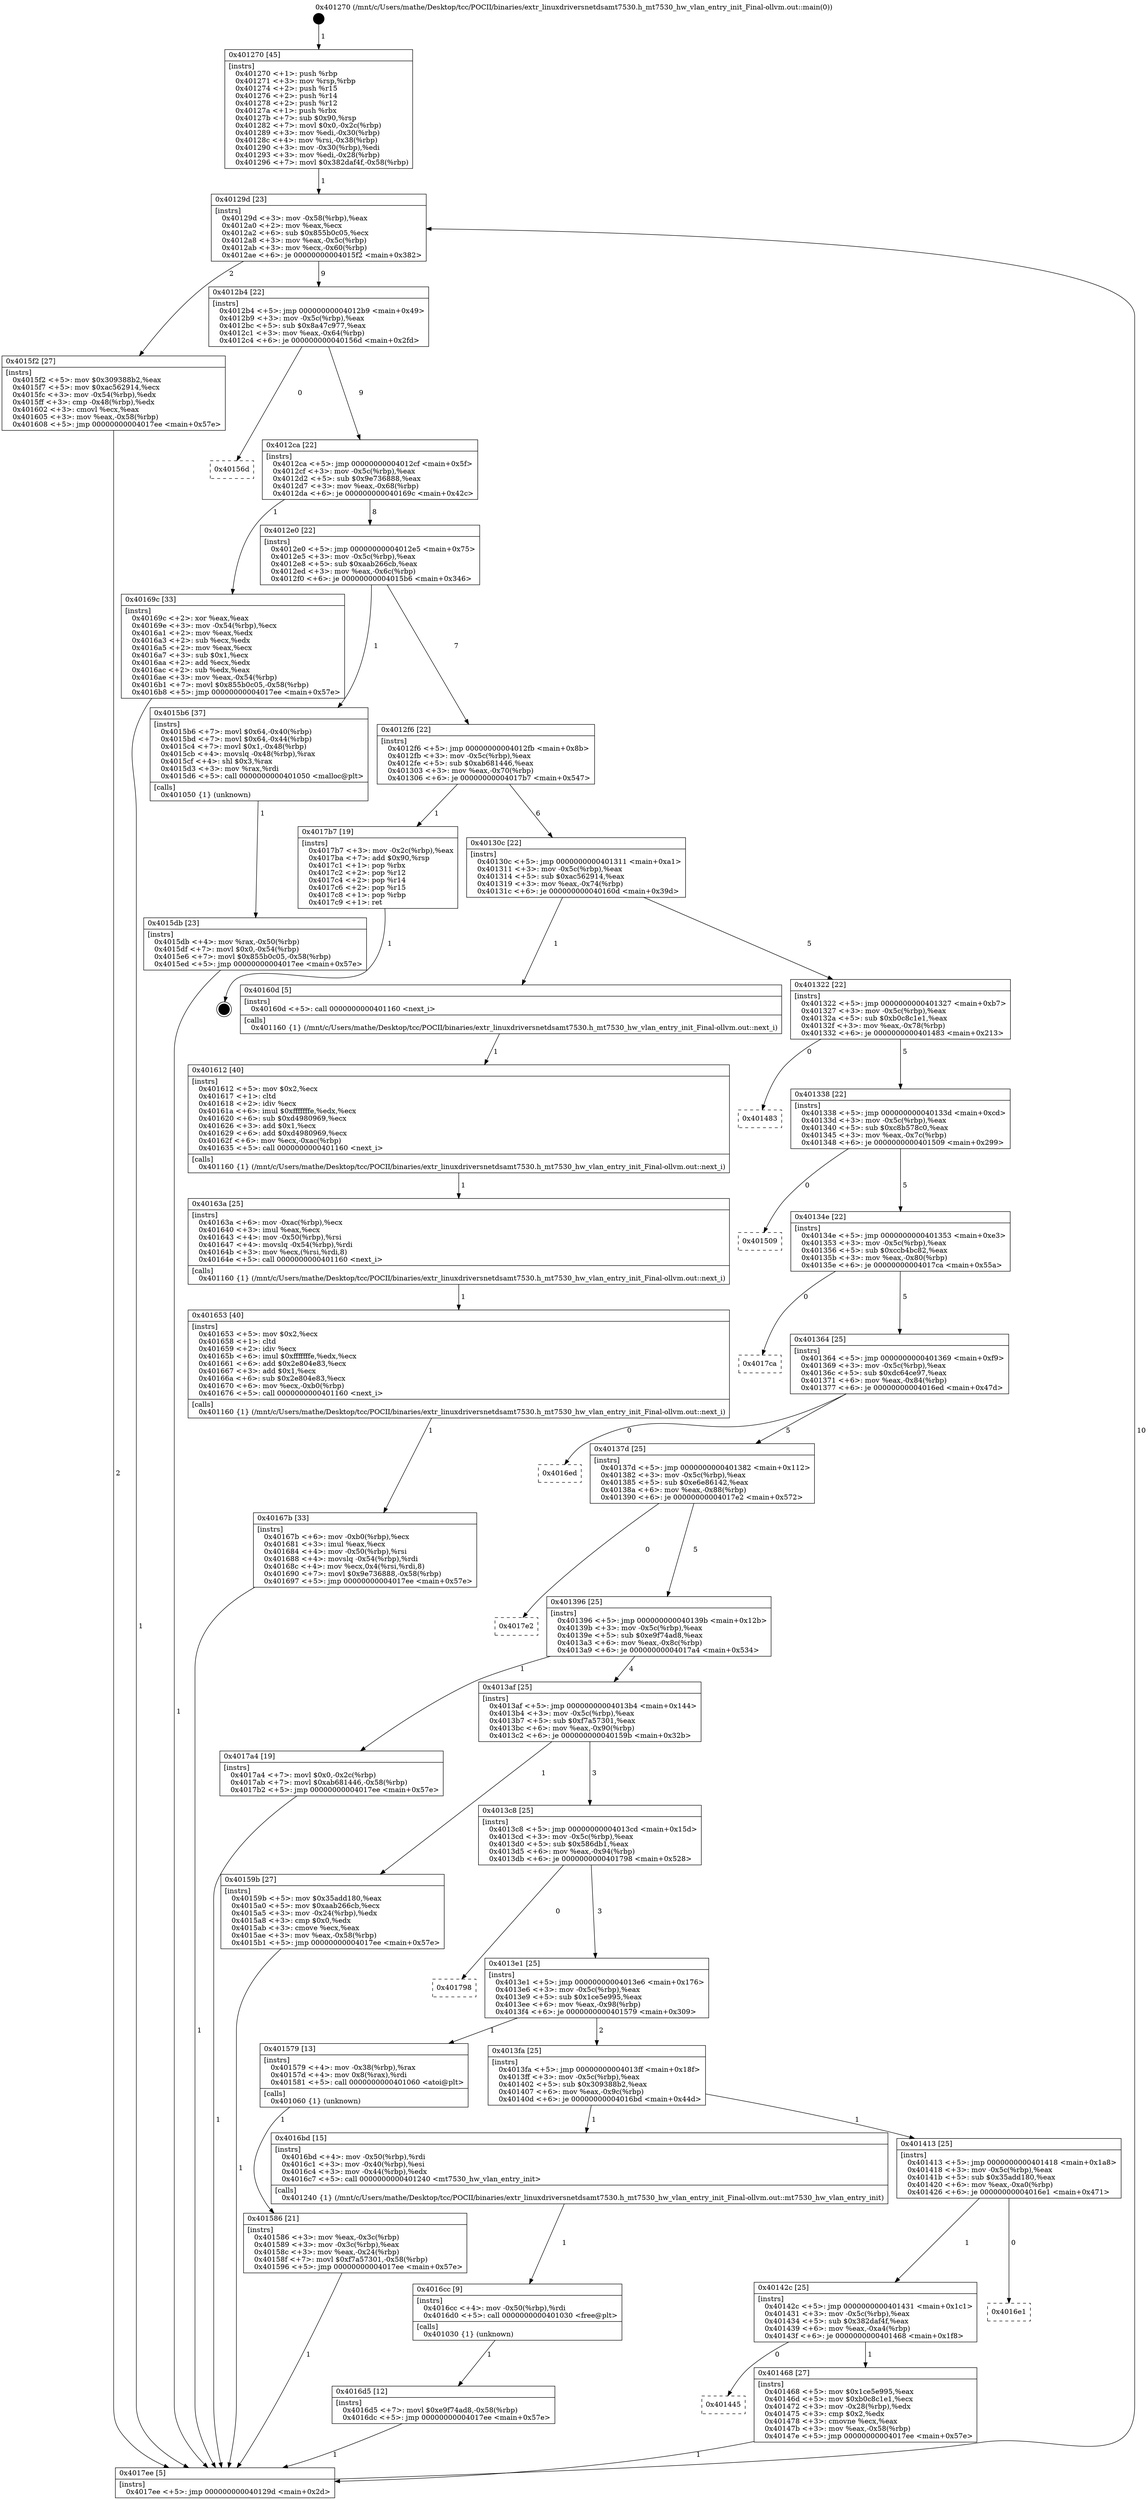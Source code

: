 digraph "0x401270" {
  label = "0x401270 (/mnt/c/Users/mathe/Desktop/tcc/POCII/binaries/extr_linuxdriversnetdsamt7530.h_mt7530_hw_vlan_entry_init_Final-ollvm.out::main(0))"
  labelloc = "t"
  node[shape=record]

  Entry [label="",width=0.3,height=0.3,shape=circle,fillcolor=black,style=filled]
  "0x40129d" [label="{
     0x40129d [23]\l
     | [instrs]\l
     &nbsp;&nbsp;0x40129d \<+3\>: mov -0x58(%rbp),%eax\l
     &nbsp;&nbsp;0x4012a0 \<+2\>: mov %eax,%ecx\l
     &nbsp;&nbsp;0x4012a2 \<+6\>: sub $0x855b0c05,%ecx\l
     &nbsp;&nbsp;0x4012a8 \<+3\>: mov %eax,-0x5c(%rbp)\l
     &nbsp;&nbsp;0x4012ab \<+3\>: mov %ecx,-0x60(%rbp)\l
     &nbsp;&nbsp;0x4012ae \<+6\>: je 00000000004015f2 \<main+0x382\>\l
  }"]
  "0x4015f2" [label="{
     0x4015f2 [27]\l
     | [instrs]\l
     &nbsp;&nbsp;0x4015f2 \<+5\>: mov $0x309388b2,%eax\l
     &nbsp;&nbsp;0x4015f7 \<+5\>: mov $0xac562914,%ecx\l
     &nbsp;&nbsp;0x4015fc \<+3\>: mov -0x54(%rbp),%edx\l
     &nbsp;&nbsp;0x4015ff \<+3\>: cmp -0x48(%rbp),%edx\l
     &nbsp;&nbsp;0x401602 \<+3\>: cmovl %ecx,%eax\l
     &nbsp;&nbsp;0x401605 \<+3\>: mov %eax,-0x58(%rbp)\l
     &nbsp;&nbsp;0x401608 \<+5\>: jmp 00000000004017ee \<main+0x57e\>\l
  }"]
  "0x4012b4" [label="{
     0x4012b4 [22]\l
     | [instrs]\l
     &nbsp;&nbsp;0x4012b4 \<+5\>: jmp 00000000004012b9 \<main+0x49\>\l
     &nbsp;&nbsp;0x4012b9 \<+3\>: mov -0x5c(%rbp),%eax\l
     &nbsp;&nbsp;0x4012bc \<+5\>: sub $0x8a47c977,%eax\l
     &nbsp;&nbsp;0x4012c1 \<+3\>: mov %eax,-0x64(%rbp)\l
     &nbsp;&nbsp;0x4012c4 \<+6\>: je 000000000040156d \<main+0x2fd\>\l
  }"]
  Exit [label="",width=0.3,height=0.3,shape=circle,fillcolor=black,style=filled,peripheries=2]
  "0x40156d" [label="{
     0x40156d\l
  }", style=dashed]
  "0x4012ca" [label="{
     0x4012ca [22]\l
     | [instrs]\l
     &nbsp;&nbsp;0x4012ca \<+5\>: jmp 00000000004012cf \<main+0x5f\>\l
     &nbsp;&nbsp;0x4012cf \<+3\>: mov -0x5c(%rbp),%eax\l
     &nbsp;&nbsp;0x4012d2 \<+5\>: sub $0x9e736888,%eax\l
     &nbsp;&nbsp;0x4012d7 \<+3\>: mov %eax,-0x68(%rbp)\l
     &nbsp;&nbsp;0x4012da \<+6\>: je 000000000040169c \<main+0x42c\>\l
  }"]
  "0x4016d5" [label="{
     0x4016d5 [12]\l
     | [instrs]\l
     &nbsp;&nbsp;0x4016d5 \<+7\>: movl $0xe9f74ad8,-0x58(%rbp)\l
     &nbsp;&nbsp;0x4016dc \<+5\>: jmp 00000000004017ee \<main+0x57e\>\l
  }"]
  "0x40169c" [label="{
     0x40169c [33]\l
     | [instrs]\l
     &nbsp;&nbsp;0x40169c \<+2\>: xor %eax,%eax\l
     &nbsp;&nbsp;0x40169e \<+3\>: mov -0x54(%rbp),%ecx\l
     &nbsp;&nbsp;0x4016a1 \<+2\>: mov %eax,%edx\l
     &nbsp;&nbsp;0x4016a3 \<+2\>: sub %ecx,%edx\l
     &nbsp;&nbsp;0x4016a5 \<+2\>: mov %eax,%ecx\l
     &nbsp;&nbsp;0x4016a7 \<+3\>: sub $0x1,%ecx\l
     &nbsp;&nbsp;0x4016aa \<+2\>: add %ecx,%edx\l
     &nbsp;&nbsp;0x4016ac \<+2\>: sub %edx,%eax\l
     &nbsp;&nbsp;0x4016ae \<+3\>: mov %eax,-0x54(%rbp)\l
     &nbsp;&nbsp;0x4016b1 \<+7\>: movl $0x855b0c05,-0x58(%rbp)\l
     &nbsp;&nbsp;0x4016b8 \<+5\>: jmp 00000000004017ee \<main+0x57e\>\l
  }"]
  "0x4012e0" [label="{
     0x4012e0 [22]\l
     | [instrs]\l
     &nbsp;&nbsp;0x4012e0 \<+5\>: jmp 00000000004012e5 \<main+0x75\>\l
     &nbsp;&nbsp;0x4012e5 \<+3\>: mov -0x5c(%rbp),%eax\l
     &nbsp;&nbsp;0x4012e8 \<+5\>: sub $0xaab266cb,%eax\l
     &nbsp;&nbsp;0x4012ed \<+3\>: mov %eax,-0x6c(%rbp)\l
     &nbsp;&nbsp;0x4012f0 \<+6\>: je 00000000004015b6 \<main+0x346\>\l
  }"]
  "0x4016cc" [label="{
     0x4016cc [9]\l
     | [instrs]\l
     &nbsp;&nbsp;0x4016cc \<+4\>: mov -0x50(%rbp),%rdi\l
     &nbsp;&nbsp;0x4016d0 \<+5\>: call 0000000000401030 \<free@plt\>\l
     | [calls]\l
     &nbsp;&nbsp;0x401030 \{1\} (unknown)\l
  }"]
  "0x4015b6" [label="{
     0x4015b6 [37]\l
     | [instrs]\l
     &nbsp;&nbsp;0x4015b6 \<+7\>: movl $0x64,-0x40(%rbp)\l
     &nbsp;&nbsp;0x4015bd \<+7\>: movl $0x64,-0x44(%rbp)\l
     &nbsp;&nbsp;0x4015c4 \<+7\>: movl $0x1,-0x48(%rbp)\l
     &nbsp;&nbsp;0x4015cb \<+4\>: movslq -0x48(%rbp),%rax\l
     &nbsp;&nbsp;0x4015cf \<+4\>: shl $0x3,%rax\l
     &nbsp;&nbsp;0x4015d3 \<+3\>: mov %rax,%rdi\l
     &nbsp;&nbsp;0x4015d6 \<+5\>: call 0000000000401050 \<malloc@plt\>\l
     | [calls]\l
     &nbsp;&nbsp;0x401050 \{1\} (unknown)\l
  }"]
  "0x4012f6" [label="{
     0x4012f6 [22]\l
     | [instrs]\l
     &nbsp;&nbsp;0x4012f6 \<+5\>: jmp 00000000004012fb \<main+0x8b\>\l
     &nbsp;&nbsp;0x4012fb \<+3\>: mov -0x5c(%rbp),%eax\l
     &nbsp;&nbsp;0x4012fe \<+5\>: sub $0xab681446,%eax\l
     &nbsp;&nbsp;0x401303 \<+3\>: mov %eax,-0x70(%rbp)\l
     &nbsp;&nbsp;0x401306 \<+6\>: je 00000000004017b7 \<main+0x547\>\l
  }"]
  "0x40167b" [label="{
     0x40167b [33]\l
     | [instrs]\l
     &nbsp;&nbsp;0x40167b \<+6\>: mov -0xb0(%rbp),%ecx\l
     &nbsp;&nbsp;0x401681 \<+3\>: imul %eax,%ecx\l
     &nbsp;&nbsp;0x401684 \<+4\>: mov -0x50(%rbp),%rsi\l
     &nbsp;&nbsp;0x401688 \<+4\>: movslq -0x54(%rbp),%rdi\l
     &nbsp;&nbsp;0x40168c \<+4\>: mov %ecx,0x4(%rsi,%rdi,8)\l
     &nbsp;&nbsp;0x401690 \<+7\>: movl $0x9e736888,-0x58(%rbp)\l
     &nbsp;&nbsp;0x401697 \<+5\>: jmp 00000000004017ee \<main+0x57e\>\l
  }"]
  "0x4017b7" [label="{
     0x4017b7 [19]\l
     | [instrs]\l
     &nbsp;&nbsp;0x4017b7 \<+3\>: mov -0x2c(%rbp),%eax\l
     &nbsp;&nbsp;0x4017ba \<+7\>: add $0x90,%rsp\l
     &nbsp;&nbsp;0x4017c1 \<+1\>: pop %rbx\l
     &nbsp;&nbsp;0x4017c2 \<+2\>: pop %r12\l
     &nbsp;&nbsp;0x4017c4 \<+2\>: pop %r14\l
     &nbsp;&nbsp;0x4017c6 \<+2\>: pop %r15\l
     &nbsp;&nbsp;0x4017c8 \<+1\>: pop %rbp\l
     &nbsp;&nbsp;0x4017c9 \<+1\>: ret\l
  }"]
  "0x40130c" [label="{
     0x40130c [22]\l
     | [instrs]\l
     &nbsp;&nbsp;0x40130c \<+5\>: jmp 0000000000401311 \<main+0xa1\>\l
     &nbsp;&nbsp;0x401311 \<+3\>: mov -0x5c(%rbp),%eax\l
     &nbsp;&nbsp;0x401314 \<+5\>: sub $0xac562914,%eax\l
     &nbsp;&nbsp;0x401319 \<+3\>: mov %eax,-0x74(%rbp)\l
     &nbsp;&nbsp;0x40131c \<+6\>: je 000000000040160d \<main+0x39d\>\l
  }"]
  "0x401653" [label="{
     0x401653 [40]\l
     | [instrs]\l
     &nbsp;&nbsp;0x401653 \<+5\>: mov $0x2,%ecx\l
     &nbsp;&nbsp;0x401658 \<+1\>: cltd\l
     &nbsp;&nbsp;0x401659 \<+2\>: idiv %ecx\l
     &nbsp;&nbsp;0x40165b \<+6\>: imul $0xfffffffe,%edx,%ecx\l
     &nbsp;&nbsp;0x401661 \<+6\>: add $0x2e804e83,%ecx\l
     &nbsp;&nbsp;0x401667 \<+3\>: add $0x1,%ecx\l
     &nbsp;&nbsp;0x40166a \<+6\>: sub $0x2e804e83,%ecx\l
     &nbsp;&nbsp;0x401670 \<+6\>: mov %ecx,-0xb0(%rbp)\l
     &nbsp;&nbsp;0x401676 \<+5\>: call 0000000000401160 \<next_i\>\l
     | [calls]\l
     &nbsp;&nbsp;0x401160 \{1\} (/mnt/c/Users/mathe/Desktop/tcc/POCII/binaries/extr_linuxdriversnetdsamt7530.h_mt7530_hw_vlan_entry_init_Final-ollvm.out::next_i)\l
  }"]
  "0x40160d" [label="{
     0x40160d [5]\l
     | [instrs]\l
     &nbsp;&nbsp;0x40160d \<+5\>: call 0000000000401160 \<next_i\>\l
     | [calls]\l
     &nbsp;&nbsp;0x401160 \{1\} (/mnt/c/Users/mathe/Desktop/tcc/POCII/binaries/extr_linuxdriversnetdsamt7530.h_mt7530_hw_vlan_entry_init_Final-ollvm.out::next_i)\l
  }"]
  "0x401322" [label="{
     0x401322 [22]\l
     | [instrs]\l
     &nbsp;&nbsp;0x401322 \<+5\>: jmp 0000000000401327 \<main+0xb7\>\l
     &nbsp;&nbsp;0x401327 \<+3\>: mov -0x5c(%rbp),%eax\l
     &nbsp;&nbsp;0x40132a \<+5\>: sub $0xb0c8c1e1,%eax\l
     &nbsp;&nbsp;0x40132f \<+3\>: mov %eax,-0x78(%rbp)\l
     &nbsp;&nbsp;0x401332 \<+6\>: je 0000000000401483 \<main+0x213\>\l
  }"]
  "0x40163a" [label="{
     0x40163a [25]\l
     | [instrs]\l
     &nbsp;&nbsp;0x40163a \<+6\>: mov -0xac(%rbp),%ecx\l
     &nbsp;&nbsp;0x401640 \<+3\>: imul %eax,%ecx\l
     &nbsp;&nbsp;0x401643 \<+4\>: mov -0x50(%rbp),%rsi\l
     &nbsp;&nbsp;0x401647 \<+4\>: movslq -0x54(%rbp),%rdi\l
     &nbsp;&nbsp;0x40164b \<+3\>: mov %ecx,(%rsi,%rdi,8)\l
     &nbsp;&nbsp;0x40164e \<+5\>: call 0000000000401160 \<next_i\>\l
     | [calls]\l
     &nbsp;&nbsp;0x401160 \{1\} (/mnt/c/Users/mathe/Desktop/tcc/POCII/binaries/extr_linuxdriversnetdsamt7530.h_mt7530_hw_vlan_entry_init_Final-ollvm.out::next_i)\l
  }"]
  "0x401483" [label="{
     0x401483\l
  }", style=dashed]
  "0x401338" [label="{
     0x401338 [22]\l
     | [instrs]\l
     &nbsp;&nbsp;0x401338 \<+5\>: jmp 000000000040133d \<main+0xcd\>\l
     &nbsp;&nbsp;0x40133d \<+3\>: mov -0x5c(%rbp),%eax\l
     &nbsp;&nbsp;0x401340 \<+5\>: sub $0xc8b578c0,%eax\l
     &nbsp;&nbsp;0x401345 \<+3\>: mov %eax,-0x7c(%rbp)\l
     &nbsp;&nbsp;0x401348 \<+6\>: je 0000000000401509 \<main+0x299\>\l
  }"]
  "0x401612" [label="{
     0x401612 [40]\l
     | [instrs]\l
     &nbsp;&nbsp;0x401612 \<+5\>: mov $0x2,%ecx\l
     &nbsp;&nbsp;0x401617 \<+1\>: cltd\l
     &nbsp;&nbsp;0x401618 \<+2\>: idiv %ecx\l
     &nbsp;&nbsp;0x40161a \<+6\>: imul $0xfffffffe,%edx,%ecx\l
     &nbsp;&nbsp;0x401620 \<+6\>: sub $0xd4980969,%ecx\l
     &nbsp;&nbsp;0x401626 \<+3\>: add $0x1,%ecx\l
     &nbsp;&nbsp;0x401629 \<+6\>: add $0xd4980969,%ecx\l
     &nbsp;&nbsp;0x40162f \<+6\>: mov %ecx,-0xac(%rbp)\l
     &nbsp;&nbsp;0x401635 \<+5\>: call 0000000000401160 \<next_i\>\l
     | [calls]\l
     &nbsp;&nbsp;0x401160 \{1\} (/mnt/c/Users/mathe/Desktop/tcc/POCII/binaries/extr_linuxdriversnetdsamt7530.h_mt7530_hw_vlan_entry_init_Final-ollvm.out::next_i)\l
  }"]
  "0x401509" [label="{
     0x401509\l
  }", style=dashed]
  "0x40134e" [label="{
     0x40134e [22]\l
     | [instrs]\l
     &nbsp;&nbsp;0x40134e \<+5\>: jmp 0000000000401353 \<main+0xe3\>\l
     &nbsp;&nbsp;0x401353 \<+3\>: mov -0x5c(%rbp),%eax\l
     &nbsp;&nbsp;0x401356 \<+5\>: sub $0xccb4bc82,%eax\l
     &nbsp;&nbsp;0x40135b \<+3\>: mov %eax,-0x80(%rbp)\l
     &nbsp;&nbsp;0x40135e \<+6\>: je 00000000004017ca \<main+0x55a\>\l
  }"]
  "0x4015db" [label="{
     0x4015db [23]\l
     | [instrs]\l
     &nbsp;&nbsp;0x4015db \<+4\>: mov %rax,-0x50(%rbp)\l
     &nbsp;&nbsp;0x4015df \<+7\>: movl $0x0,-0x54(%rbp)\l
     &nbsp;&nbsp;0x4015e6 \<+7\>: movl $0x855b0c05,-0x58(%rbp)\l
     &nbsp;&nbsp;0x4015ed \<+5\>: jmp 00000000004017ee \<main+0x57e\>\l
  }"]
  "0x4017ca" [label="{
     0x4017ca\l
  }", style=dashed]
  "0x401364" [label="{
     0x401364 [25]\l
     | [instrs]\l
     &nbsp;&nbsp;0x401364 \<+5\>: jmp 0000000000401369 \<main+0xf9\>\l
     &nbsp;&nbsp;0x401369 \<+3\>: mov -0x5c(%rbp),%eax\l
     &nbsp;&nbsp;0x40136c \<+5\>: sub $0xdc64ce97,%eax\l
     &nbsp;&nbsp;0x401371 \<+6\>: mov %eax,-0x84(%rbp)\l
     &nbsp;&nbsp;0x401377 \<+6\>: je 00000000004016ed \<main+0x47d\>\l
  }"]
  "0x401586" [label="{
     0x401586 [21]\l
     | [instrs]\l
     &nbsp;&nbsp;0x401586 \<+3\>: mov %eax,-0x3c(%rbp)\l
     &nbsp;&nbsp;0x401589 \<+3\>: mov -0x3c(%rbp),%eax\l
     &nbsp;&nbsp;0x40158c \<+3\>: mov %eax,-0x24(%rbp)\l
     &nbsp;&nbsp;0x40158f \<+7\>: movl $0xf7a57301,-0x58(%rbp)\l
     &nbsp;&nbsp;0x401596 \<+5\>: jmp 00000000004017ee \<main+0x57e\>\l
  }"]
  "0x4016ed" [label="{
     0x4016ed\l
  }", style=dashed]
  "0x40137d" [label="{
     0x40137d [25]\l
     | [instrs]\l
     &nbsp;&nbsp;0x40137d \<+5\>: jmp 0000000000401382 \<main+0x112\>\l
     &nbsp;&nbsp;0x401382 \<+3\>: mov -0x5c(%rbp),%eax\l
     &nbsp;&nbsp;0x401385 \<+5\>: sub $0xe6e86142,%eax\l
     &nbsp;&nbsp;0x40138a \<+6\>: mov %eax,-0x88(%rbp)\l
     &nbsp;&nbsp;0x401390 \<+6\>: je 00000000004017e2 \<main+0x572\>\l
  }"]
  "0x401270" [label="{
     0x401270 [45]\l
     | [instrs]\l
     &nbsp;&nbsp;0x401270 \<+1\>: push %rbp\l
     &nbsp;&nbsp;0x401271 \<+3\>: mov %rsp,%rbp\l
     &nbsp;&nbsp;0x401274 \<+2\>: push %r15\l
     &nbsp;&nbsp;0x401276 \<+2\>: push %r14\l
     &nbsp;&nbsp;0x401278 \<+2\>: push %r12\l
     &nbsp;&nbsp;0x40127a \<+1\>: push %rbx\l
     &nbsp;&nbsp;0x40127b \<+7\>: sub $0x90,%rsp\l
     &nbsp;&nbsp;0x401282 \<+7\>: movl $0x0,-0x2c(%rbp)\l
     &nbsp;&nbsp;0x401289 \<+3\>: mov %edi,-0x30(%rbp)\l
     &nbsp;&nbsp;0x40128c \<+4\>: mov %rsi,-0x38(%rbp)\l
     &nbsp;&nbsp;0x401290 \<+3\>: mov -0x30(%rbp),%edi\l
     &nbsp;&nbsp;0x401293 \<+3\>: mov %edi,-0x28(%rbp)\l
     &nbsp;&nbsp;0x401296 \<+7\>: movl $0x382daf4f,-0x58(%rbp)\l
  }"]
  "0x4017e2" [label="{
     0x4017e2\l
  }", style=dashed]
  "0x401396" [label="{
     0x401396 [25]\l
     | [instrs]\l
     &nbsp;&nbsp;0x401396 \<+5\>: jmp 000000000040139b \<main+0x12b\>\l
     &nbsp;&nbsp;0x40139b \<+3\>: mov -0x5c(%rbp),%eax\l
     &nbsp;&nbsp;0x40139e \<+5\>: sub $0xe9f74ad8,%eax\l
     &nbsp;&nbsp;0x4013a3 \<+6\>: mov %eax,-0x8c(%rbp)\l
     &nbsp;&nbsp;0x4013a9 \<+6\>: je 00000000004017a4 \<main+0x534\>\l
  }"]
  "0x4017ee" [label="{
     0x4017ee [5]\l
     | [instrs]\l
     &nbsp;&nbsp;0x4017ee \<+5\>: jmp 000000000040129d \<main+0x2d\>\l
  }"]
  "0x4017a4" [label="{
     0x4017a4 [19]\l
     | [instrs]\l
     &nbsp;&nbsp;0x4017a4 \<+7\>: movl $0x0,-0x2c(%rbp)\l
     &nbsp;&nbsp;0x4017ab \<+7\>: movl $0xab681446,-0x58(%rbp)\l
     &nbsp;&nbsp;0x4017b2 \<+5\>: jmp 00000000004017ee \<main+0x57e\>\l
  }"]
  "0x4013af" [label="{
     0x4013af [25]\l
     | [instrs]\l
     &nbsp;&nbsp;0x4013af \<+5\>: jmp 00000000004013b4 \<main+0x144\>\l
     &nbsp;&nbsp;0x4013b4 \<+3\>: mov -0x5c(%rbp),%eax\l
     &nbsp;&nbsp;0x4013b7 \<+5\>: sub $0xf7a57301,%eax\l
     &nbsp;&nbsp;0x4013bc \<+6\>: mov %eax,-0x90(%rbp)\l
     &nbsp;&nbsp;0x4013c2 \<+6\>: je 000000000040159b \<main+0x32b\>\l
  }"]
  "0x401445" [label="{
     0x401445\l
  }", style=dashed]
  "0x40159b" [label="{
     0x40159b [27]\l
     | [instrs]\l
     &nbsp;&nbsp;0x40159b \<+5\>: mov $0x35add180,%eax\l
     &nbsp;&nbsp;0x4015a0 \<+5\>: mov $0xaab266cb,%ecx\l
     &nbsp;&nbsp;0x4015a5 \<+3\>: mov -0x24(%rbp),%edx\l
     &nbsp;&nbsp;0x4015a8 \<+3\>: cmp $0x0,%edx\l
     &nbsp;&nbsp;0x4015ab \<+3\>: cmove %ecx,%eax\l
     &nbsp;&nbsp;0x4015ae \<+3\>: mov %eax,-0x58(%rbp)\l
     &nbsp;&nbsp;0x4015b1 \<+5\>: jmp 00000000004017ee \<main+0x57e\>\l
  }"]
  "0x4013c8" [label="{
     0x4013c8 [25]\l
     | [instrs]\l
     &nbsp;&nbsp;0x4013c8 \<+5\>: jmp 00000000004013cd \<main+0x15d\>\l
     &nbsp;&nbsp;0x4013cd \<+3\>: mov -0x5c(%rbp),%eax\l
     &nbsp;&nbsp;0x4013d0 \<+5\>: sub $0x586db1,%eax\l
     &nbsp;&nbsp;0x4013d5 \<+6\>: mov %eax,-0x94(%rbp)\l
     &nbsp;&nbsp;0x4013db \<+6\>: je 0000000000401798 \<main+0x528\>\l
  }"]
  "0x401468" [label="{
     0x401468 [27]\l
     | [instrs]\l
     &nbsp;&nbsp;0x401468 \<+5\>: mov $0x1ce5e995,%eax\l
     &nbsp;&nbsp;0x40146d \<+5\>: mov $0xb0c8c1e1,%ecx\l
     &nbsp;&nbsp;0x401472 \<+3\>: mov -0x28(%rbp),%edx\l
     &nbsp;&nbsp;0x401475 \<+3\>: cmp $0x2,%edx\l
     &nbsp;&nbsp;0x401478 \<+3\>: cmovne %ecx,%eax\l
     &nbsp;&nbsp;0x40147b \<+3\>: mov %eax,-0x58(%rbp)\l
     &nbsp;&nbsp;0x40147e \<+5\>: jmp 00000000004017ee \<main+0x57e\>\l
  }"]
  "0x401798" [label="{
     0x401798\l
  }", style=dashed]
  "0x4013e1" [label="{
     0x4013e1 [25]\l
     | [instrs]\l
     &nbsp;&nbsp;0x4013e1 \<+5\>: jmp 00000000004013e6 \<main+0x176\>\l
     &nbsp;&nbsp;0x4013e6 \<+3\>: mov -0x5c(%rbp),%eax\l
     &nbsp;&nbsp;0x4013e9 \<+5\>: sub $0x1ce5e995,%eax\l
     &nbsp;&nbsp;0x4013ee \<+6\>: mov %eax,-0x98(%rbp)\l
     &nbsp;&nbsp;0x4013f4 \<+6\>: je 0000000000401579 \<main+0x309\>\l
  }"]
  "0x40142c" [label="{
     0x40142c [25]\l
     | [instrs]\l
     &nbsp;&nbsp;0x40142c \<+5\>: jmp 0000000000401431 \<main+0x1c1\>\l
     &nbsp;&nbsp;0x401431 \<+3\>: mov -0x5c(%rbp),%eax\l
     &nbsp;&nbsp;0x401434 \<+5\>: sub $0x382daf4f,%eax\l
     &nbsp;&nbsp;0x401439 \<+6\>: mov %eax,-0xa4(%rbp)\l
     &nbsp;&nbsp;0x40143f \<+6\>: je 0000000000401468 \<main+0x1f8\>\l
  }"]
  "0x401579" [label="{
     0x401579 [13]\l
     | [instrs]\l
     &nbsp;&nbsp;0x401579 \<+4\>: mov -0x38(%rbp),%rax\l
     &nbsp;&nbsp;0x40157d \<+4\>: mov 0x8(%rax),%rdi\l
     &nbsp;&nbsp;0x401581 \<+5\>: call 0000000000401060 \<atoi@plt\>\l
     | [calls]\l
     &nbsp;&nbsp;0x401060 \{1\} (unknown)\l
  }"]
  "0x4013fa" [label="{
     0x4013fa [25]\l
     | [instrs]\l
     &nbsp;&nbsp;0x4013fa \<+5\>: jmp 00000000004013ff \<main+0x18f\>\l
     &nbsp;&nbsp;0x4013ff \<+3\>: mov -0x5c(%rbp),%eax\l
     &nbsp;&nbsp;0x401402 \<+5\>: sub $0x309388b2,%eax\l
     &nbsp;&nbsp;0x401407 \<+6\>: mov %eax,-0x9c(%rbp)\l
     &nbsp;&nbsp;0x40140d \<+6\>: je 00000000004016bd \<main+0x44d\>\l
  }"]
  "0x4016e1" [label="{
     0x4016e1\l
  }", style=dashed]
  "0x4016bd" [label="{
     0x4016bd [15]\l
     | [instrs]\l
     &nbsp;&nbsp;0x4016bd \<+4\>: mov -0x50(%rbp),%rdi\l
     &nbsp;&nbsp;0x4016c1 \<+3\>: mov -0x40(%rbp),%esi\l
     &nbsp;&nbsp;0x4016c4 \<+3\>: mov -0x44(%rbp),%edx\l
     &nbsp;&nbsp;0x4016c7 \<+5\>: call 0000000000401240 \<mt7530_hw_vlan_entry_init\>\l
     | [calls]\l
     &nbsp;&nbsp;0x401240 \{1\} (/mnt/c/Users/mathe/Desktop/tcc/POCII/binaries/extr_linuxdriversnetdsamt7530.h_mt7530_hw_vlan_entry_init_Final-ollvm.out::mt7530_hw_vlan_entry_init)\l
  }"]
  "0x401413" [label="{
     0x401413 [25]\l
     | [instrs]\l
     &nbsp;&nbsp;0x401413 \<+5\>: jmp 0000000000401418 \<main+0x1a8\>\l
     &nbsp;&nbsp;0x401418 \<+3\>: mov -0x5c(%rbp),%eax\l
     &nbsp;&nbsp;0x40141b \<+5\>: sub $0x35add180,%eax\l
     &nbsp;&nbsp;0x401420 \<+6\>: mov %eax,-0xa0(%rbp)\l
     &nbsp;&nbsp;0x401426 \<+6\>: je 00000000004016e1 \<main+0x471\>\l
  }"]
  Entry -> "0x401270" [label=" 1"]
  "0x40129d" -> "0x4015f2" [label=" 2"]
  "0x40129d" -> "0x4012b4" [label=" 9"]
  "0x4017b7" -> Exit [label=" 1"]
  "0x4012b4" -> "0x40156d" [label=" 0"]
  "0x4012b4" -> "0x4012ca" [label=" 9"]
  "0x4017a4" -> "0x4017ee" [label=" 1"]
  "0x4012ca" -> "0x40169c" [label=" 1"]
  "0x4012ca" -> "0x4012e0" [label=" 8"]
  "0x4016d5" -> "0x4017ee" [label=" 1"]
  "0x4012e0" -> "0x4015b6" [label=" 1"]
  "0x4012e0" -> "0x4012f6" [label=" 7"]
  "0x4016cc" -> "0x4016d5" [label=" 1"]
  "0x4012f6" -> "0x4017b7" [label=" 1"]
  "0x4012f6" -> "0x40130c" [label=" 6"]
  "0x4016bd" -> "0x4016cc" [label=" 1"]
  "0x40130c" -> "0x40160d" [label=" 1"]
  "0x40130c" -> "0x401322" [label=" 5"]
  "0x40169c" -> "0x4017ee" [label=" 1"]
  "0x401322" -> "0x401483" [label=" 0"]
  "0x401322" -> "0x401338" [label=" 5"]
  "0x40167b" -> "0x4017ee" [label=" 1"]
  "0x401338" -> "0x401509" [label=" 0"]
  "0x401338" -> "0x40134e" [label=" 5"]
  "0x401653" -> "0x40167b" [label=" 1"]
  "0x40134e" -> "0x4017ca" [label=" 0"]
  "0x40134e" -> "0x401364" [label=" 5"]
  "0x40163a" -> "0x401653" [label=" 1"]
  "0x401364" -> "0x4016ed" [label=" 0"]
  "0x401364" -> "0x40137d" [label=" 5"]
  "0x401612" -> "0x40163a" [label=" 1"]
  "0x40137d" -> "0x4017e2" [label=" 0"]
  "0x40137d" -> "0x401396" [label=" 5"]
  "0x40160d" -> "0x401612" [label=" 1"]
  "0x401396" -> "0x4017a4" [label=" 1"]
  "0x401396" -> "0x4013af" [label=" 4"]
  "0x4015f2" -> "0x4017ee" [label=" 2"]
  "0x4013af" -> "0x40159b" [label=" 1"]
  "0x4013af" -> "0x4013c8" [label=" 3"]
  "0x4015db" -> "0x4017ee" [label=" 1"]
  "0x4013c8" -> "0x401798" [label=" 0"]
  "0x4013c8" -> "0x4013e1" [label=" 3"]
  "0x4015b6" -> "0x4015db" [label=" 1"]
  "0x4013e1" -> "0x401579" [label=" 1"]
  "0x4013e1" -> "0x4013fa" [label=" 2"]
  "0x401586" -> "0x4017ee" [label=" 1"]
  "0x4013fa" -> "0x4016bd" [label=" 1"]
  "0x4013fa" -> "0x401413" [label=" 1"]
  "0x401579" -> "0x401586" [label=" 1"]
  "0x401413" -> "0x4016e1" [label=" 0"]
  "0x401413" -> "0x40142c" [label=" 1"]
  "0x40159b" -> "0x4017ee" [label=" 1"]
  "0x40142c" -> "0x401468" [label=" 1"]
  "0x40142c" -> "0x401445" [label=" 0"]
  "0x401468" -> "0x4017ee" [label=" 1"]
  "0x401270" -> "0x40129d" [label=" 1"]
  "0x4017ee" -> "0x40129d" [label=" 10"]
}
